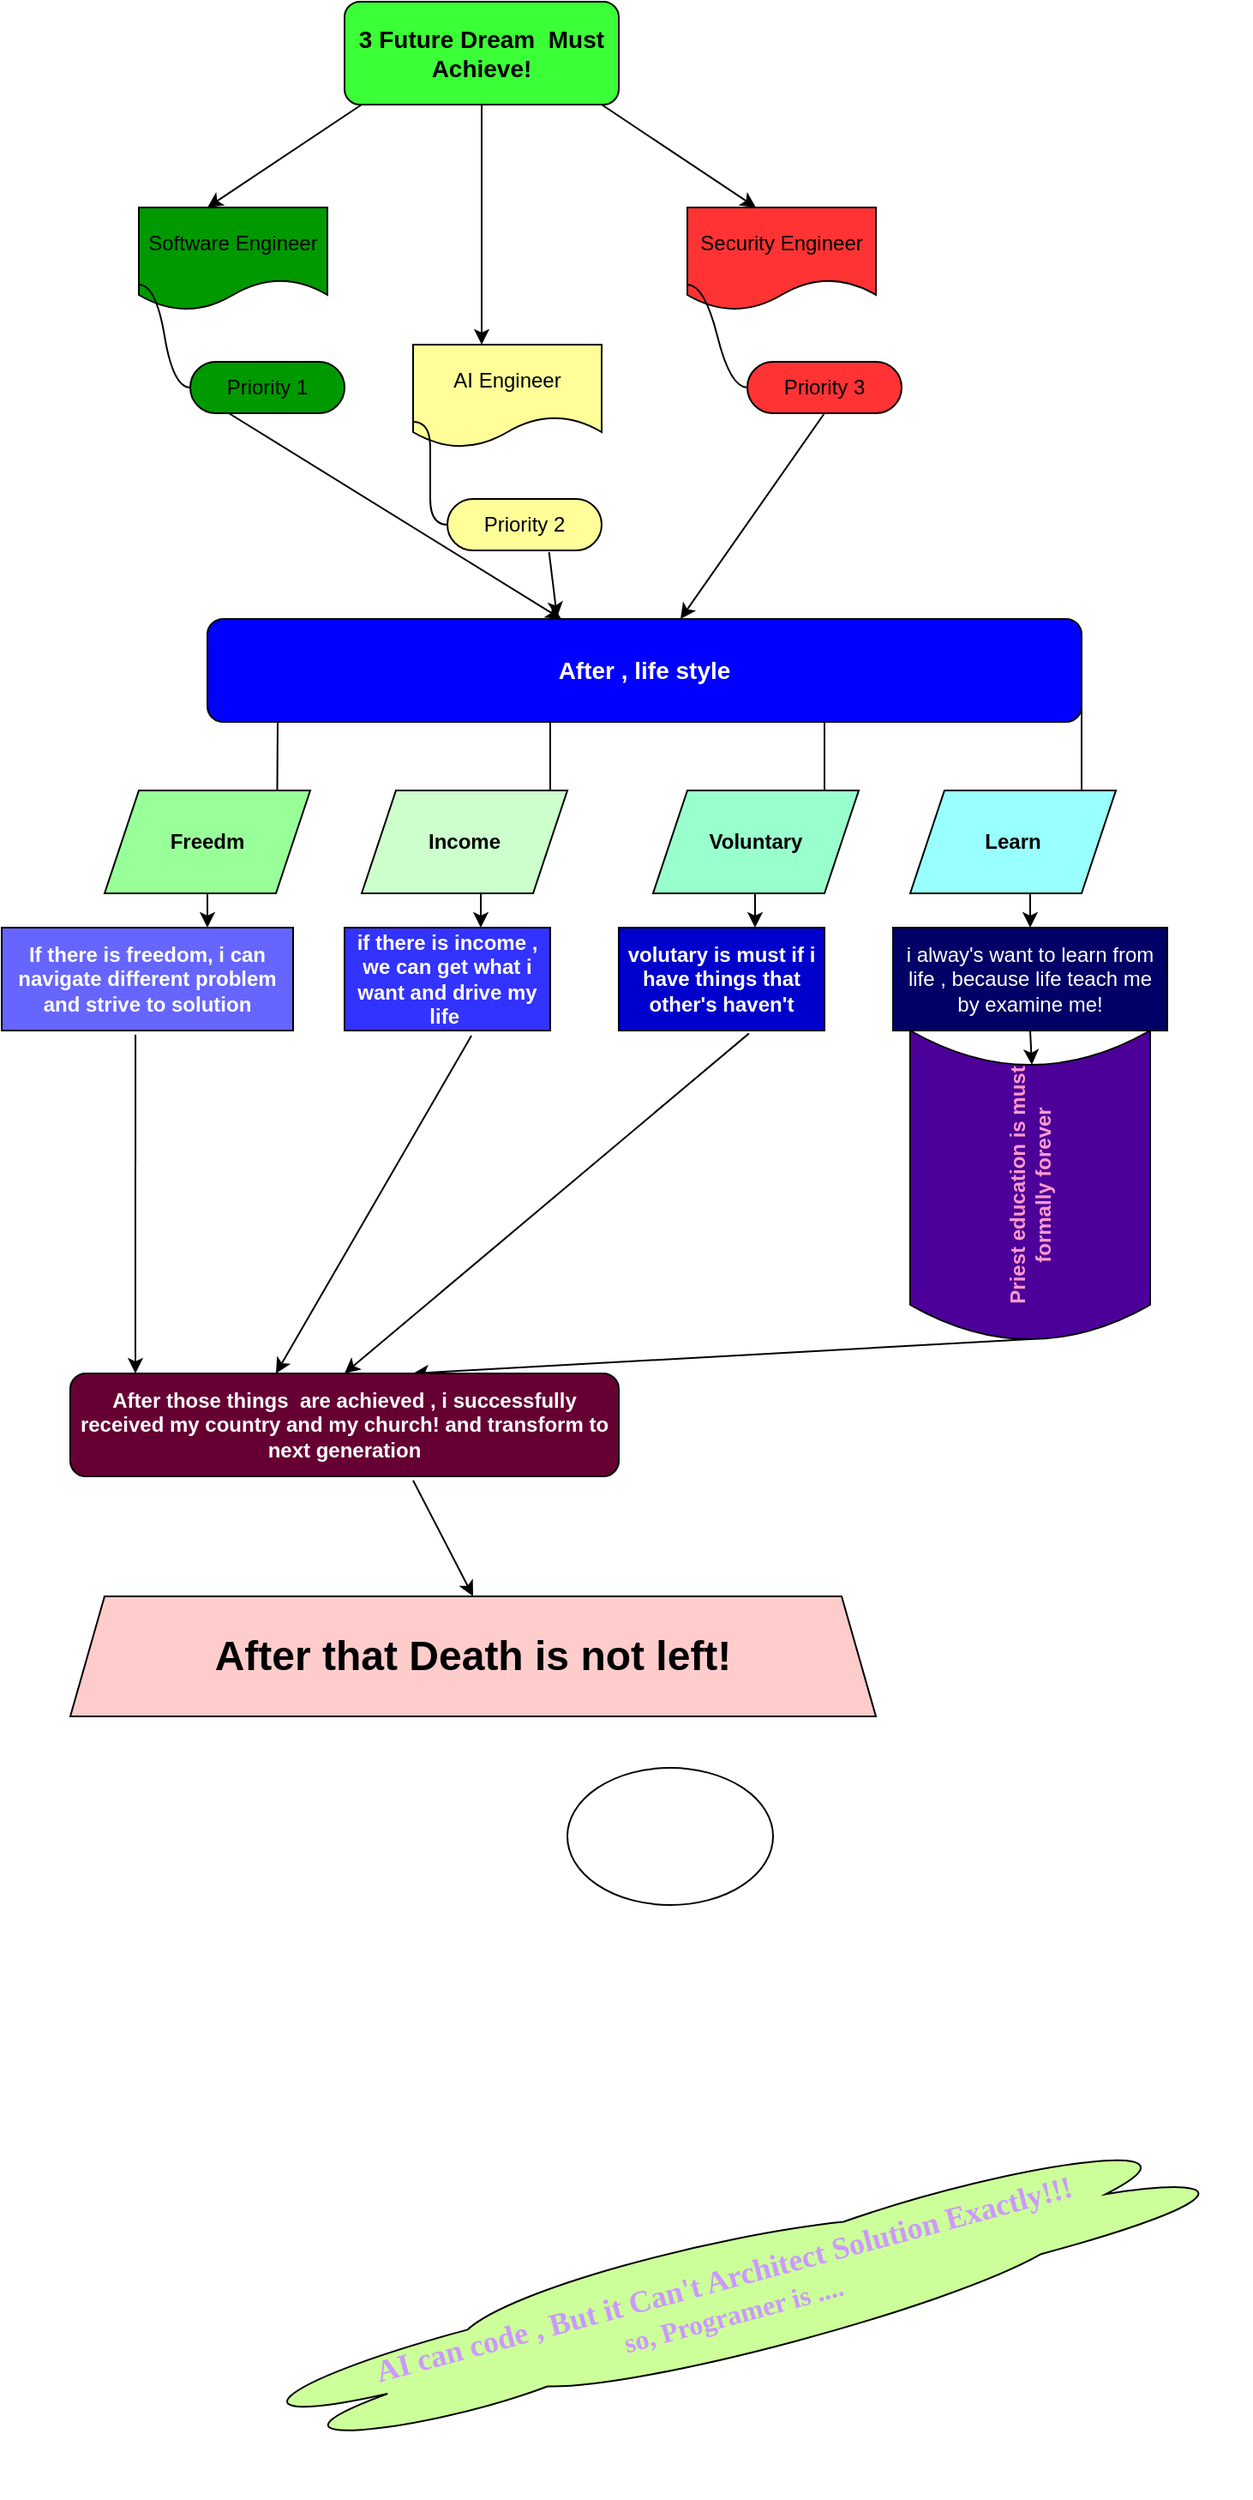 <mxfile>
    <diagram id="Iak4a3exYGspxwCqsfJs" name="Page-1">
        <mxGraphModel dx="774" dy="419" grid="1" gridSize="10" guides="1" tooltips="1" connect="1" arrows="1" fold="1" page="1" pageScale="1" pageWidth="850" pageHeight="1100" math="0" shadow="0">
            <root>
                <mxCell id="0"/>
                <mxCell id="1" parent="0"/>
                <mxCell id="2" value="&lt;b&gt;&lt;font style=&quot;font-size: 14px;&quot;&gt;3 Future Dream&amp;nbsp; Must Achieve!&lt;/font&gt;&lt;/b&gt;" style="rounded=1;whiteSpace=wrap;html=1;fillColor=#3BFF37;" parent="1" vertex="1">
                    <mxGeometry x="320" y="40" width="160" height="60" as="geometry"/>
                </mxCell>
                <mxCell id="4" value="" style="endArrow=classic;html=1;" parent="1" edge="1">
                    <mxGeometry width="50" height="50" relative="1" as="geometry">
                        <mxPoint x="470" y="100" as="sourcePoint"/>
                        <mxPoint x="560" y="160" as="targetPoint"/>
                    </mxGeometry>
                </mxCell>
                <mxCell id="5" value="" style="endArrow=classic;html=1;" parent="1" edge="1">
                    <mxGeometry width="50" height="50" relative="1" as="geometry">
                        <mxPoint x="400" y="100" as="sourcePoint"/>
                        <mxPoint x="400" y="240" as="targetPoint"/>
                    </mxGeometry>
                </mxCell>
                <mxCell id="6" value="" style="endArrow=classic;html=1;" parent="1" edge="1">
                    <mxGeometry width="50" height="50" relative="1" as="geometry">
                        <mxPoint x="330" y="100" as="sourcePoint"/>
                        <mxPoint x="240" y="160" as="targetPoint"/>
                    </mxGeometry>
                </mxCell>
                <mxCell id="7" value="Software Engineer" style="shape=document;whiteSpace=wrap;html=1;boundedLbl=1;fillColor=#009900;" parent="1" vertex="1">
                    <mxGeometry x="200" y="160" width="110" height="60" as="geometry"/>
                </mxCell>
                <mxCell id="8" value="AI Engineer" style="shape=document;whiteSpace=wrap;html=1;boundedLbl=1;fillColor=#FFFF99;" parent="1" vertex="1">
                    <mxGeometry x="360" y="240" width="110" height="60" as="geometry"/>
                </mxCell>
                <mxCell id="9" value="Security Engineer" style="shape=document;whiteSpace=wrap;html=1;boundedLbl=1;fillColor=#FF3333;" parent="1" vertex="1">
                    <mxGeometry x="520" y="160" width="110" height="60" as="geometry"/>
                </mxCell>
                <mxCell id="14" value="Priority 1" style="whiteSpace=wrap;html=1;rounded=1;arcSize=50;align=center;verticalAlign=middle;strokeWidth=1;autosize=1;spacing=4;treeFolding=1;treeMoving=1;newEdgeStyle={&quot;edgeStyle&quot;:&quot;entityRelationEdgeStyle&quot;,&quot;startArrow&quot;:&quot;none&quot;,&quot;endArrow&quot;:&quot;none&quot;,&quot;segment&quot;:10,&quot;curved&quot;:1,&quot;sourcePerimeterSpacing&quot;:0,&quot;targetPerimeterSpacing&quot;:0};fillColor=#009900;" parent="1" vertex="1">
                    <mxGeometry x="230" y="250" width="90" height="30" as="geometry"/>
                </mxCell>
                <mxCell id="15" value="" style="edgeStyle=entityRelationEdgeStyle;startArrow=none;endArrow=none;segment=10;curved=1;sourcePerimeterSpacing=0;targetPerimeterSpacing=0;exitX=0;exitY=0.75;exitDx=0;exitDy=0;" parent="1" source="7" target="14" edge="1">
                    <mxGeometry relative="1" as="geometry">
                        <mxPoint x="200" y="220" as="sourcePoint"/>
                        <Array as="points">
                            <mxPoint x="210" y="220"/>
                        </Array>
                    </mxGeometry>
                </mxCell>
                <mxCell id="17" value="Priority 2" style="whiteSpace=wrap;html=1;rounded=1;arcSize=50;align=center;verticalAlign=middle;strokeWidth=1;autosize=1;spacing=4;treeFolding=1;treeMoving=1;newEdgeStyle={&quot;edgeStyle&quot;:&quot;entityRelationEdgeStyle&quot;,&quot;startArrow&quot;:&quot;none&quot;,&quot;endArrow&quot;:&quot;none&quot;,&quot;segment&quot;:10,&quot;curved&quot;:1,&quot;sourcePerimeterSpacing&quot;:0,&quot;targetPerimeterSpacing&quot;:0};fillColor=#FFFF99;" parent="1" vertex="1">
                    <mxGeometry x="380" y="330" width="90" height="30" as="geometry"/>
                </mxCell>
                <mxCell id="18" value="" style="edgeStyle=entityRelationEdgeStyle;startArrow=none;endArrow=none;segment=10;curved=1;sourcePerimeterSpacing=0;targetPerimeterSpacing=0;exitX=0;exitY=0.75;exitDx=0;exitDy=0;" parent="1" source="8" target="17" edge="1">
                    <mxGeometry relative="1" as="geometry">
                        <mxPoint x="360" y="293" as="sourcePoint"/>
                        <Array as="points">
                            <mxPoint x="370" y="290"/>
                        </Array>
                    </mxGeometry>
                </mxCell>
                <mxCell id="19" value="Priority 3" style="whiteSpace=wrap;html=1;rounded=1;arcSize=50;align=center;verticalAlign=middle;strokeWidth=1;autosize=1;spacing=4;treeFolding=1;treeMoving=1;newEdgeStyle={&quot;edgeStyle&quot;:&quot;entityRelationEdgeStyle&quot;,&quot;startArrow&quot;:&quot;none&quot;,&quot;endArrow&quot;:&quot;none&quot;,&quot;segment&quot;:10,&quot;curved&quot;:1,&quot;sourcePerimeterSpacing&quot;:0,&quot;targetPerimeterSpacing&quot;:0};fillColor=#FF3333;" parent="1" vertex="1">
                    <mxGeometry x="555" y="250" width="90" height="30" as="geometry"/>
                </mxCell>
                <mxCell id="20" value="" style="edgeStyle=entityRelationEdgeStyle;startArrow=none;endArrow=none;segment=10;curved=1;sourcePerimeterSpacing=0;targetPerimeterSpacing=0;exitX=0;exitY=0.75;exitDx=0;exitDy=0;" parent="1" source="9" target="19" edge="1">
                    <mxGeometry relative="1" as="geometry">
                        <mxPoint x="530" y="320" as="sourcePoint"/>
                    </mxGeometry>
                </mxCell>
                <mxCell id="21" value="" style="endArrow=classic;html=1;exitX=0.25;exitY=1;exitDx=0;exitDy=0;" parent="1" source="14" target="24" edge="1">
                    <mxGeometry width="50" height="50" relative="1" as="geometry">
                        <mxPoint x="420" y="440" as="sourcePoint"/>
                        <mxPoint x="440" y="440" as="targetPoint"/>
                    </mxGeometry>
                </mxCell>
                <mxCell id="22" value="" style="endArrow=classic;html=1;exitX=0.659;exitY=1.033;exitDx=0;exitDy=0;exitPerimeter=0;entryX=0.4;entryY=-0.017;entryDx=0;entryDy=0;entryPerimeter=0;" parent="1" source="17" target="24" edge="1">
                    <mxGeometry width="50" height="50" relative="1" as="geometry">
                        <mxPoint x="420" y="440" as="sourcePoint"/>
                        <mxPoint x="439" y="440" as="targetPoint"/>
                    </mxGeometry>
                </mxCell>
                <mxCell id="23" value="" style="endArrow=classic;html=1;exitX=0.5;exitY=1;exitDx=0;exitDy=0;" parent="1" source="19" target="24" edge="1">
                    <mxGeometry width="50" height="50" relative="1" as="geometry">
                        <mxPoint x="420" y="440" as="sourcePoint"/>
                        <mxPoint x="440" y="440" as="targetPoint"/>
                    </mxGeometry>
                </mxCell>
                <mxCell id="24" value="&lt;b&gt;&lt;font color=&quot;#ffffff&quot; style=&quot;font-size: 14px;&quot;&gt;After , life style&lt;/font&gt;&lt;/b&gt;" style="rounded=1;whiteSpace=wrap;html=1;fillColor=#0000FF;" parent="1" vertex="1">
                    <mxGeometry x="240" y="400" width="510" height="60" as="geometry"/>
                </mxCell>
                <mxCell id="25" value="" style="endArrow=classic;html=1;entryX=0.589;entryY=-0.05;entryDx=0;entryDy=0;entryPerimeter=0;" parent="1" edge="1">
                    <mxGeometry width="50" height="50" relative="1" as="geometry">
                        <mxPoint x="281" y="460" as="sourcePoint"/>
                        <mxPoint x="280.68" y="510" as="targetPoint"/>
                    </mxGeometry>
                </mxCell>
                <mxCell id="26" value="" style="endArrow=classic;html=1;" parent="1" edge="1">
                    <mxGeometry width="50" height="50" relative="1" as="geometry">
                        <mxPoint x="440" y="460" as="sourcePoint"/>
                        <mxPoint x="440" y="520" as="targetPoint"/>
                    </mxGeometry>
                </mxCell>
                <mxCell id="27" value="" style="endArrow=classic;html=1;" parent="1" edge="1">
                    <mxGeometry width="50" height="50" relative="1" as="geometry">
                        <mxPoint x="600" y="460" as="sourcePoint"/>
                        <mxPoint x="600" y="520" as="targetPoint"/>
                    </mxGeometry>
                </mxCell>
                <mxCell id="28" value="&lt;b&gt;Income&lt;/b&gt;" style="shape=parallelogram;perimeter=parallelogramPerimeter;whiteSpace=wrap;html=1;fixedSize=1;fillColor=#CCFFCC;" parent="1" vertex="1">
                    <mxGeometry x="330" y="500" width="120" height="60" as="geometry"/>
                </mxCell>
                <mxCell id="29" value="&lt;b&gt;Freedm&lt;/b&gt;" style="shape=parallelogram;perimeter=parallelogramPerimeter;whiteSpace=wrap;html=1;fixedSize=1;fillColor=#99FF99;" parent="1" vertex="1">
                    <mxGeometry x="180" y="500" width="120" height="60" as="geometry"/>
                </mxCell>
                <mxCell id="30" value="&lt;b&gt;Voluntary&lt;/b&gt;" style="shape=parallelogram;perimeter=parallelogramPerimeter;whiteSpace=wrap;html=1;fixedSize=1;fillColor=#99FFCC;" parent="1" vertex="1">
                    <mxGeometry x="500" y="500" width="120" height="60" as="geometry"/>
                </mxCell>
                <mxCell id="32" value="" style="endArrow=classic;html=1;entryX=1;entryY=0.5;entryDx=0;entryDy=0;" parent="1" edge="1">
                    <mxGeometry width="50" height="50" relative="1" as="geometry">
                        <mxPoint x="750" y="450" as="sourcePoint"/>
                        <mxPoint x="750" y="530" as="targetPoint"/>
                    </mxGeometry>
                </mxCell>
                <mxCell id="33" value="&lt;b&gt;Learn&lt;/b&gt;" style="shape=parallelogram;perimeter=parallelogramPerimeter;whiteSpace=wrap;html=1;fixedSize=1;fillColor=#99FFFF;" parent="1" vertex="1">
                    <mxGeometry x="650" y="500" width="120" height="60" as="geometry"/>
                </mxCell>
                <mxCell id="34" value="&lt;font color=&quot;#ffffff&quot;&gt;&lt;b&gt;If there is freedom, i can navigate different problem and strive to solution&lt;/b&gt;&lt;/font&gt;" style="rounded=0;whiteSpace=wrap;html=1;fillColor=#6666FF;" parent="1" vertex="1">
                    <mxGeometry x="120" y="580" width="170" height="60" as="geometry"/>
                </mxCell>
                <mxCell id="35" value="&lt;font color=&quot;#ffffff&quot;&gt;i alway&#39;s want to learn from life , because life teach me by examine me!&lt;/font&gt;" style="rounded=0;whiteSpace=wrap;html=1;fillColor=#000066;" parent="1" vertex="1">
                    <mxGeometry x="640" y="580" width="160" height="60" as="geometry"/>
                </mxCell>
                <mxCell id="37" value="&lt;font color=&quot;#ffffff&quot;&gt;&lt;b&gt;if there is income , we can get what i want and drive my life&amp;nbsp;&lt;/b&gt;&lt;/font&gt;" style="rounded=0;whiteSpace=wrap;html=1;fillColor=#3333FF;" parent="1" vertex="1">
                    <mxGeometry x="320" y="580" width="120" height="60" as="geometry"/>
                </mxCell>
                <mxCell id="38" value="" style="endArrow=classic;html=1;exitX=0.5;exitY=1;exitDx=0;exitDy=0;" parent="1" source="29" edge="1">
                    <mxGeometry width="50" height="50" relative="1" as="geometry">
                        <mxPoint x="520" y="670" as="sourcePoint"/>
                        <mxPoint x="240" y="580" as="targetPoint"/>
                    </mxGeometry>
                </mxCell>
                <mxCell id="42" value="" style="endArrow=classic;html=1;exitX=0.5;exitY=1;exitDx=0;exitDy=0;" parent="1" edge="1">
                    <mxGeometry width="50" height="50" relative="1" as="geometry">
                        <mxPoint x="559.5" y="560" as="sourcePoint"/>
                        <mxPoint x="559.5" y="580" as="targetPoint"/>
                    </mxGeometry>
                </mxCell>
                <mxCell id="43" value="" style="endArrow=classic;html=1;exitX=0.5;exitY=1;exitDx=0;exitDy=0;" parent="1" edge="1">
                    <mxGeometry width="50" height="50" relative="1" as="geometry">
                        <mxPoint x="399.5" y="560" as="sourcePoint"/>
                        <mxPoint x="399.5" y="580" as="targetPoint"/>
                    </mxGeometry>
                </mxCell>
                <mxCell id="45" value="" style="endArrow=classic;html=1;exitX=0.5;exitY=1;exitDx=0;exitDy=0;" parent="1" source="36" edge="1">
                    <mxGeometry width="50" height="50" relative="1" as="geometry">
                        <mxPoint x="569.5" y="570" as="sourcePoint"/>
                        <mxPoint x="569.5" y="590" as="targetPoint"/>
                    </mxGeometry>
                </mxCell>
                <mxCell id="36" value="&lt;font color=&quot;#ffffff&quot;&gt;&lt;b style=&quot;&quot;&gt;volutary is must if i have things that other&#39;s haven&#39;t&lt;/b&gt;&lt;/font&gt;" style="rounded=0;whiteSpace=wrap;html=1;fillColor=#0000CC;" parent="1" vertex="1">
                    <mxGeometry x="480" y="580" width="120" height="60" as="geometry"/>
                </mxCell>
                <mxCell id="48" value="" style="endArrow=classic;html=1;exitX=0.5;exitY=1;exitDx=0;exitDy=0;" parent="1" edge="1">
                    <mxGeometry width="50" height="50" relative="1" as="geometry">
                        <mxPoint x="720" y="560" as="sourcePoint"/>
                        <mxPoint x="720" y="580" as="targetPoint"/>
                    </mxGeometry>
                </mxCell>
                <mxCell id="49" value="&lt;b&gt;&lt;font color=&quot;#ff99cc&quot;&gt;Priest education is must formally forever&lt;/font&gt;&lt;/b&gt;" style="shape=dataStorage;whiteSpace=wrap;html=1;fixedSize=1;rotation=-90;fillColor=#4C0099;" parent="1" vertex="1">
                    <mxGeometry x="630" y="660" width="180" height="140" as="geometry"/>
                </mxCell>
                <mxCell id="50" value="" style="endArrow=classic;html=1;exitX=0.5;exitY=1;exitDx=0;exitDy=0;" parent="1" source="35" edge="1">
                    <mxGeometry width="50" height="50" relative="1" as="geometry">
                        <mxPoint x="490" y="690" as="sourcePoint"/>
                        <mxPoint x="721" y="660" as="targetPoint"/>
                    </mxGeometry>
                </mxCell>
                <mxCell id="51" value="" style="endArrow=classic;html=1;exitX=0.459;exitY=1.039;exitDx=0;exitDy=0;exitPerimeter=0;" parent="1" source="34" edge="1">
                    <mxGeometry width="50" height="50" relative="1" as="geometry">
                        <mxPoint x="450" y="790" as="sourcePoint"/>
                        <mxPoint x="198" y="840" as="targetPoint"/>
                    </mxGeometry>
                </mxCell>
                <mxCell id="52" value="" style="endArrow=classic;html=1;exitX=0.617;exitY=1.05;exitDx=0;exitDy=0;exitPerimeter=0;" parent="1" source="37" edge="1">
                    <mxGeometry width="50" height="50" relative="1" as="geometry">
                        <mxPoint x="208" y="652" as="sourcePoint"/>
                        <mxPoint x="280" y="840" as="targetPoint"/>
                    </mxGeometry>
                </mxCell>
                <mxCell id="53" value="" style="endArrow=classic;html=1;exitX=0.633;exitY=1.028;exitDx=0;exitDy=0;exitPerimeter=0;" parent="1" source="36" edge="1">
                    <mxGeometry width="50" height="50" relative="1" as="geometry">
                        <mxPoint x="218" y="662" as="sourcePoint"/>
                        <mxPoint x="320" y="840" as="targetPoint"/>
                    </mxGeometry>
                </mxCell>
                <mxCell id="54" value="" style="endArrow=classic;html=1;exitX=0;exitY=0.5;exitDx=0;exitDy=0;" parent="1" source="49" edge="1">
                    <mxGeometry width="50" height="50" relative="1" as="geometry">
                        <mxPoint x="228" y="672" as="sourcePoint"/>
                        <mxPoint x="360" y="840" as="targetPoint"/>
                    </mxGeometry>
                </mxCell>
                <mxCell id="55" value="&lt;b&gt;&lt;font color=&quot;#ffffff&quot;&gt;After those things&amp;nbsp; are achieved , i successfully received my country and my church! and transform to next generation&lt;/font&gt;&lt;/b&gt;" style="rounded=1;whiteSpace=wrap;html=1;fillColor=#660033;" parent="1" vertex="1">
                    <mxGeometry x="160" y="840" width="320" height="60" as="geometry"/>
                </mxCell>
                <mxCell id="57" value="" style="endArrow=classic;html=1;exitX=0.625;exitY=1.039;exitDx=0;exitDy=0;exitPerimeter=0;entryX=0.5;entryY=0;entryDx=0;entryDy=0;" parent="1" source="55" target="58" edge="1">
                    <mxGeometry width="50" height="50" relative="1" as="geometry">
                        <mxPoint x="420" y="1030" as="sourcePoint"/>
                        <mxPoint x="440" y="1000" as="targetPoint"/>
                    </mxGeometry>
                </mxCell>
                <mxCell id="58" value="&lt;b&gt;&lt;font style=&quot;font-size: 24px;&quot;&gt;After that Death is not left!&lt;/font&gt;&lt;/b&gt;" style="shape=trapezoid;perimeter=trapezoidPerimeter;whiteSpace=wrap;html=1;fixedSize=1;fillColor=#FFCCCC;" parent="1" vertex="1">
                    <mxGeometry x="160" y="970" width="470" height="70" as="geometry"/>
                </mxCell>
                <mxCell id="59" value="" style="ellipse;whiteSpace=wrap;html=1;" vertex="1" parent="1">
                    <mxGeometry x="450" y="1070" width="120" height="80" as="geometry"/>
                </mxCell>
                <mxCell id="60" value="&lt;b&gt;&lt;font color=&quot;#cc99ff&quot; face=&quot;Times New Roman&quot; style=&quot;font-size: 18px;&quot;&gt;AI can code , But it Can&#39;t Architect Solution Exactly!!!&lt;/font&gt;&lt;/b&gt;&lt;div&gt;&lt;b&gt;&lt;font color=&quot;#cc99ff&quot; face=&quot;Times New Roman&quot; size=&quot;3&quot;&gt;so, Programer is ....&lt;/font&gt;&lt;/b&gt;&lt;/div&gt;" style="ellipse;shape=cloud;whiteSpace=wrap;html=1;fillColor=#CCFF99;rotation=-15;" vertex="1" parent="1">
                    <mxGeometry x="239.68" y="1337.63" width="608.3" height="80" as="geometry"/>
                </mxCell>
            </root>
        </mxGraphModel>
    </diagram>
</mxfile>